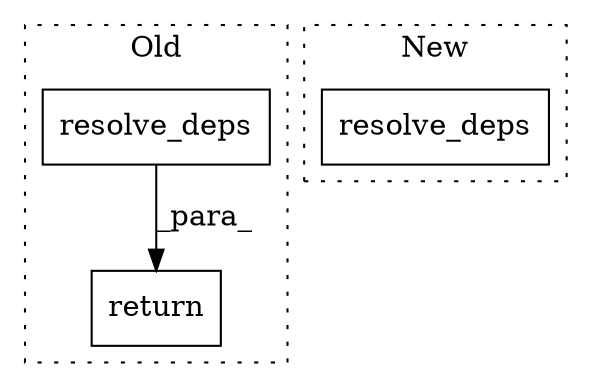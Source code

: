 digraph G {
subgraph cluster0 {
1 [label="resolve_deps" a="32" s="3720,3778" l="13,1" shape="box"];
3 [label="return" a="41" s="3708" l="7" shape="box"];
label = "Old";
style="dotted";
}
subgraph cluster1 {
2 [label="resolve_deps" a="32" s="4310,4365" l="13,1" shape="box"];
label = "New";
style="dotted";
}
1 -> 3 [label="_para_"];
}